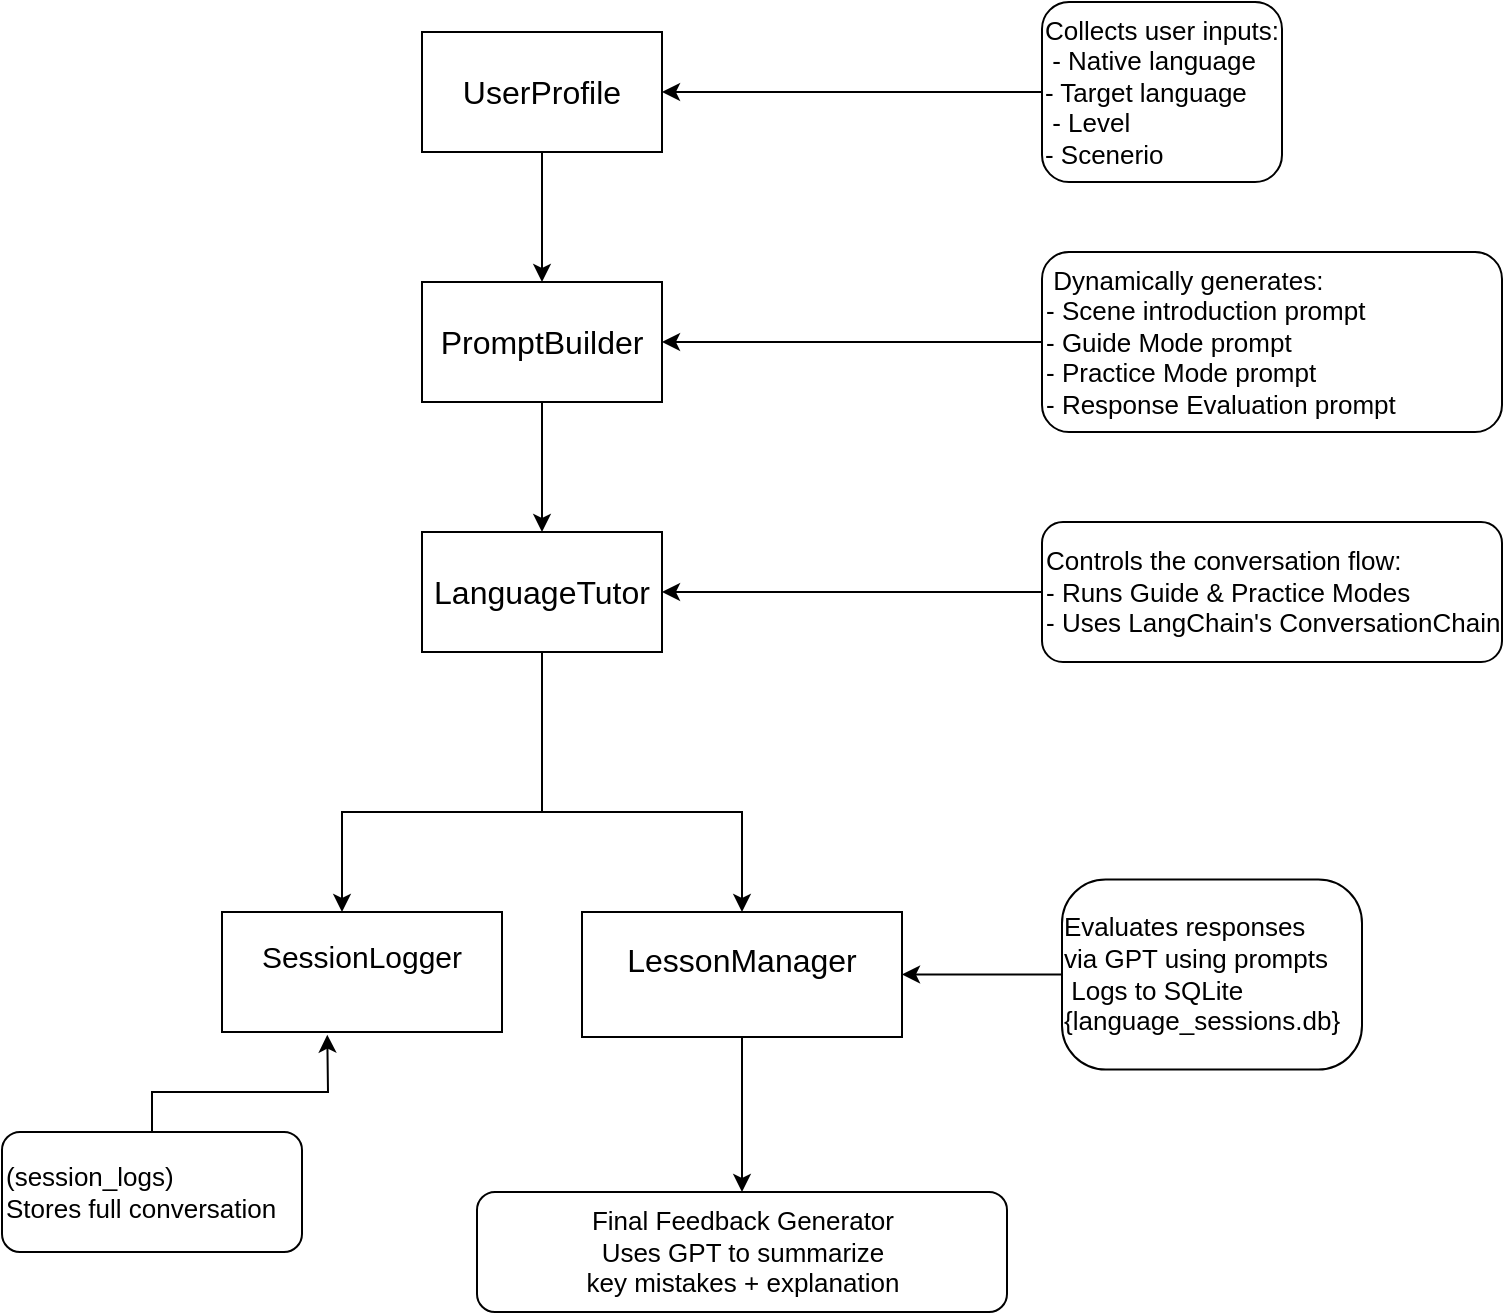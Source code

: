 <mxfile version="26.1.3">
  <diagram name="Page-1" id="JiJh5iUldibcfcvowbmn">
    <mxGraphModel dx="1222" dy="646" grid="1" gridSize="10" guides="1" tooltips="1" connect="1" arrows="1" fold="1" page="1" pageScale="1" pageWidth="850" pageHeight="1100" math="0" shadow="0">
      <root>
        <mxCell id="0" />
        <mxCell id="1" parent="0" />
        <mxCell id="avfV_CJO2jz-C4zJDl3j-9" value="&lt;font style=&quot;font-size: 13px;&quot;&gt;Collects user inputs:&lt;/font&gt;&lt;div style=&quot;text-align: justify;&quot;&gt;&lt;font style=&quot;font-size: 13px;&quot;&gt;&amp;nbsp;- Native language&lt;/font&gt;&lt;/div&gt;&lt;div style=&quot;text-align: justify;&quot;&gt;&lt;font style=&quot;font-size: 13px;&quot;&gt;- Target language&lt;/font&gt;&lt;/div&gt;&lt;div style=&quot;text-align: justify;&quot;&gt;&lt;font style=&quot;font-size: 13px;&quot;&gt;&amp;nbsp;- Level&lt;/font&gt;&lt;/div&gt;&lt;div style=&quot;text-align: justify;&quot;&gt;&lt;font style=&quot;font-size: 13px;&quot;&gt;- Scenerio&lt;/font&gt;&lt;/div&gt;" style="rounded=1;whiteSpace=wrap;html=1;" vertex="1" parent="1">
          <mxGeometry x="580" y="85" width="120" height="90" as="geometry" />
        </mxCell>
        <mxCell id="avfV_CJO2jz-C4zJDl3j-10" value="&lt;div style=&quot;&quot;&gt;&lt;span style=&quot;background-color: transparent; color: light-dark(rgb(0, 0, 0), rgb(255, 255, 255));&quot;&gt;&lt;font style=&quot;font-size: 13px;&quot;&gt;&amp;nbsp;Dynamically generates:&lt;/font&gt;&lt;/span&gt;&lt;/div&gt;&lt;div style=&quot;&quot;&gt;&lt;font style=&quot;font-size: 13px;&quot;&gt;- Scene introduction prompt&lt;/font&gt;&lt;/div&gt;&lt;div style=&quot;&quot;&gt;&lt;font style=&quot;font-size: 13px;&quot;&gt;- Guide Mode prompt&lt;/font&gt;&lt;/div&gt;&lt;div style=&quot;&quot;&gt;&lt;font style=&quot;font-size: 13px;&quot;&gt;- Practice Mode prompt&lt;/font&gt;&lt;/div&gt;&lt;div style=&quot;&quot;&gt;&lt;font style=&quot;font-size: 13px;&quot;&gt;- Response Evaluation prompt&lt;/font&gt;&lt;/div&gt;" style="rounded=1;whiteSpace=wrap;html=1;align=left;" vertex="1" parent="1">
          <mxGeometry x="580" y="210" width="230" height="90" as="geometry" />
        </mxCell>
        <mxCell id="avfV_CJO2jz-C4zJDl3j-11" value="&lt;font style=&quot;font-size: 13px;&quot;&gt;Controls the conversation flow:&lt;/font&gt;&lt;div&gt;&lt;font style=&quot;font-size: 13px;&quot;&gt;- Runs Guide &amp;amp; Practice Modes&lt;/font&gt;&lt;/div&gt;&lt;div&gt;&lt;font style=&quot;font-size: 13px;&quot;&gt;- Uses LangChain&#39;s ConversationChain&lt;/font&gt;&lt;/div&gt;" style="rounded=1;whiteSpace=wrap;html=1;align=left;" vertex="1" parent="1">
          <mxGeometry x="580" y="345" width="230" height="70" as="geometry" />
        </mxCell>
        <mxCell id="avfV_CJO2jz-C4zJDl3j-13" value="&lt;font style=&quot;font-size: 16px;&quot;&gt;PromptBuilder&lt;/font&gt;" style="rounded=0;whiteSpace=wrap;html=1;" vertex="1" parent="1">
          <mxGeometry x="270" y="225" width="120" height="60" as="geometry" />
        </mxCell>
        <mxCell id="avfV_CJO2jz-C4zJDl3j-14" value="&lt;font style=&quot;font-size: 16px;&quot;&gt;UserProfile&lt;/font&gt;" style="rounded=0;whiteSpace=wrap;html=1;" vertex="1" parent="1">
          <mxGeometry x="270" y="100" width="120" height="60" as="geometry" />
        </mxCell>
        <mxCell id="avfV_CJO2jz-C4zJDl3j-15" value="&lt;font style=&quot;font-size: 16px;&quot;&gt;LanguageTutor&lt;/font&gt;" style="rounded=0;whiteSpace=wrap;html=1;" vertex="1" parent="1">
          <mxGeometry x="270" y="350" width="120" height="60" as="geometry" />
        </mxCell>
        <mxCell id="avfV_CJO2jz-C4zJDl3j-16" value="&lt;font style=&quot;font-size: 15px;&quot;&gt;SessionLogger&lt;/font&gt;&lt;div&gt;&lt;br&gt;&lt;/div&gt;" style="rounded=0;whiteSpace=wrap;html=1;align=center;" vertex="1" parent="1">
          <mxGeometry x="170" y="540" width="140" height="60" as="geometry" />
        </mxCell>
        <mxCell id="avfV_CJO2jz-C4zJDl3j-17" value="&lt;font style=&quot;font-size: 16px;&quot;&gt;LessonManager&lt;/font&gt;&lt;div&gt;&lt;br&gt;&lt;/div&gt;" style="rounded=0;whiteSpace=wrap;html=1;align=center;" vertex="1" parent="1">
          <mxGeometry x="350" y="540" width="160" height="62.5" as="geometry" />
        </mxCell>
        <mxCell id="avfV_CJO2jz-C4zJDl3j-19" value="" style="endArrow=classic;html=1;rounded=0;entryX=1;entryY=0.5;entryDx=0;entryDy=0;exitX=0;exitY=0.5;exitDx=0;exitDy=0;" edge="1" parent="1" source="avfV_CJO2jz-C4zJDl3j-9" target="avfV_CJO2jz-C4zJDl3j-14">
          <mxGeometry width="50" height="50" relative="1" as="geometry">
            <mxPoint x="380" y="110" as="sourcePoint" />
            <mxPoint x="430" y="60" as="targetPoint" />
          </mxGeometry>
        </mxCell>
        <mxCell id="avfV_CJO2jz-C4zJDl3j-20" value="" style="endArrow=classic;html=1;rounded=0;entryX=1;entryY=0.5;entryDx=0;entryDy=0;exitX=0;exitY=0.5;exitDx=0;exitDy=0;" edge="1" parent="1" source="avfV_CJO2jz-C4zJDl3j-10" target="avfV_CJO2jz-C4zJDl3j-13">
          <mxGeometry width="50" height="50" relative="1" as="geometry">
            <mxPoint x="320" y="250" as="sourcePoint" />
            <mxPoint x="210" y="250" as="targetPoint" />
          </mxGeometry>
        </mxCell>
        <mxCell id="avfV_CJO2jz-C4zJDl3j-21" value="" style="endArrow=classic;html=1;rounded=0;exitX=0;exitY=0.5;exitDx=0;exitDy=0;entryX=1;entryY=0.5;entryDx=0;entryDy=0;" edge="1" parent="1" source="avfV_CJO2jz-C4zJDl3j-11" target="avfV_CJO2jz-C4zJDl3j-15">
          <mxGeometry width="50" height="50" relative="1" as="geometry">
            <mxPoint x="310" y="390" as="sourcePoint" />
            <mxPoint x="250" y="390" as="targetPoint" />
          </mxGeometry>
        </mxCell>
        <mxCell id="avfV_CJO2jz-C4zJDl3j-22" value="" style="endArrow=classic;html=1;rounded=0;entryX=0.5;entryY=0;entryDx=0;entryDy=0;exitX=0.5;exitY=1;exitDx=0;exitDy=0;" edge="1" parent="1" source="avfV_CJO2jz-C4zJDl3j-14" target="avfV_CJO2jz-C4zJDl3j-13">
          <mxGeometry width="50" height="50" relative="1" as="geometry">
            <mxPoint x="180" y="190" as="sourcePoint" />
            <mxPoint x="70" y="190" as="targetPoint" />
          </mxGeometry>
        </mxCell>
        <mxCell id="avfV_CJO2jz-C4zJDl3j-23" value="" style="endArrow=classic;html=1;rounded=0;entryX=0.5;entryY=0;entryDx=0;entryDy=0;exitX=0.5;exitY=1;exitDx=0;exitDy=0;" edge="1" parent="1" source="avfV_CJO2jz-C4zJDl3j-13" target="avfV_CJO2jz-C4zJDl3j-15">
          <mxGeometry width="50" height="50" relative="1" as="geometry">
            <mxPoint x="190" y="330" as="sourcePoint" />
            <mxPoint x="80" y="330" as="targetPoint" />
          </mxGeometry>
        </mxCell>
        <mxCell id="avfV_CJO2jz-C4zJDl3j-24" value="" style="endArrow=classic;html=1;rounded=0;exitX=0.5;exitY=1;exitDx=0;exitDy=0;" edge="1" parent="1" source="avfV_CJO2jz-C4zJDl3j-15">
          <mxGeometry width="50" height="50" relative="1" as="geometry">
            <mxPoint x="210" y="450" as="sourcePoint" />
            <mxPoint x="230" y="540" as="targetPoint" />
            <Array as="points">
              <mxPoint x="330" y="490" />
              <mxPoint x="230" y="490" />
            </Array>
          </mxGeometry>
        </mxCell>
        <mxCell id="avfV_CJO2jz-C4zJDl3j-25" value="" style="endArrow=classic;html=1;rounded=0;entryX=0.5;entryY=0;entryDx=0;entryDy=0;exitX=0.5;exitY=1;exitDx=0;exitDy=0;" edge="1" parent="1" source="avfV_CJO2jz-C4zJDl3j-15" target="avfV_CJO2jz-C4zJDl3j-17">
          <mxGeometry width="50" height="50" relative="1" as="geometry">
            <mxPoint x="270" y="470" as="sourcePoint" />
            <mxPoint x="160" y="470" as="targetPoint" />
            <Array as="points">
              <mxPoint x="330" y="490" />
              <mxPoint x="430" y="490" />
            </Array>
          </mxGeometry>
        </mxCell>
        <mxCell id="avfV_CJO2jz-C4zJDl3j-26" value="&lt;div style=&quot;text-align: left;&quot;&gt;&lt;font style=&quot;font-size: 13px;&quot;&gt;Evaluates responses&lt;/font&gt;&lt;/div&gt;&lt;div style=&quot;text-align: left;&quot;&gt;&lt;font style=&quot;font-size: 13px;&quot;&gt;via GPT using prompts&lt;/font&gt;&lt;/div&gt;&lt;div style=&quot;text-align: left;&quot;&gt;&lt;font style=&quot;font-size: 13px;&quot;&gt;&amp;nbsp;Logs to SQLite {language_sessions.db}&lt;/font&gt;&lt;/div&gt;" style="rounded=1;whiteSpace=wrap;html=1;arcSize=23;" vertex="1" parent="1">
          <mxGeometry x="590" y="523.75" width="150" height="95" as="geometry" />
        </mxCell>
        <mxCell id="avfV_CJO2jz-C4zJDl3j-27" value="&lt;div style=&quot;&quot;&gt;&lt;font style=&quot;font-size: 13px;&quot;&gt;(session_logs)&lt;/font&gt;&lt;/div&gt;&lt;div style=&quot;&quot;&gt;&lt;font style=&quot;font-size: 13px;&quot;&gt;Stores full&amp;nbsp;conversation&lt;/font&gt;&lt;/div&gt;" style="rounded=1;whiteSpace=wrap;html=1;align=left;" vertex="1" parent="1">
          <mxGeometry x="60" y="650" width="150" height="60" as="geometry" />
        </mxCell>
        <mxCell id="avfV_CJO2jz-C4zJDl3j-28" value="" style="endArrow=classic;html=1;rounded=0;exitX=0.5;exitY=0;exitDx=0;exitDy=0;entryX=0.376;entryY=1.022;entryDx=0;entryDy=0;entryPerimeter=0;" edge="1" parent="1" source="avfV_CJO2jz-C4zJDl3j-27" target="avfV_CJO2jz-C4zJDl3j-16">
          <mxGeometry width="50" height="50" relative="1" as="geometry">
            <mxPoint x="440" y="560" as="sourcePoint" />
            <mxPoint x="490" y="510" as="targetPoint" />
            <Array as="points">
              <mxPoint x="135" y="630" />
              <mxPoint x="223" y="630" />
            </Array>
          </mxGeometry>
        </mxCell>
        <mxCell id="avfV_CJO2jz-C4zJDl3j-29" value="" style="endArrow=classic;html=1;rounded=0;exitX=0;exitY=0.5;exitDx=0;exitDy=0;entryX=1;entryY=0.5;entryDx=0;entryDy=0;" edge="1" parent="1" source="avfV_CJO2jz-C4zJDl3j-26" target="avfV_CJO2jz-C4zJDl3j-17">
          <mxGeometry width="50" height="50" relative="1" as="geometry">
            <mxPoint x="540" y="560" as="sourcePoint" />
            <mxPoint x="608" y="531" as="targetPoint" />
          </mxGeometry>
        </mxCell>
        <mxCell id="avfV_CJO2jz-C4zJDl3j-30" value="&lt;font style=&quot;font-size: 13px;&quot;&gt;Final Feedback Generator&lt;/font&gt;&lt;div&gt;&lt;font style=&quot;font-size: 13px;&quot;&gt;Uses GPT to summarize&lt;/font&gt;&lt;/div&gt;&lt;div&gt;&lt;font style=&quot;font-size: 13px;&quot;&gt;key mistakes + explanation&lt;/font&gt;&lt;/div&gt;" style="rounded=1;whiteSpace=wrap;html=1;align=center;" vertex="1" parent="1">
          <mxGeometry x="297.5" y="680" width="265" height="60" as="geometry" />
        </mxCell>
        <mxCell id="avfV_CJO2jz-C4zJDl3j-31" value="" style="endArrow=classic;html=1;rounded=0;entryX=0.5;entryY=0;entryDx=0;entryDy=0;exitX=0.5;exitY=1;exitDx=0;exitDy=0;" edge="1" parent="1" source="avfV_CJO2jz-C4zJDl3j-17" target="avfV_CJO2jz-C4zJDl3j-30">
          <mxGeometry width="50" height="50" relative="1" as="geometry">
            <mxPoint x="420" y="690" as="sourcePoint" />
            <mxPoint x="470" y="640" as="targetPoint" />
          </mxGeometry>
        </mxCell>
      </root>
    </mxGraphModel>
  </diagram>
</mxfile>
